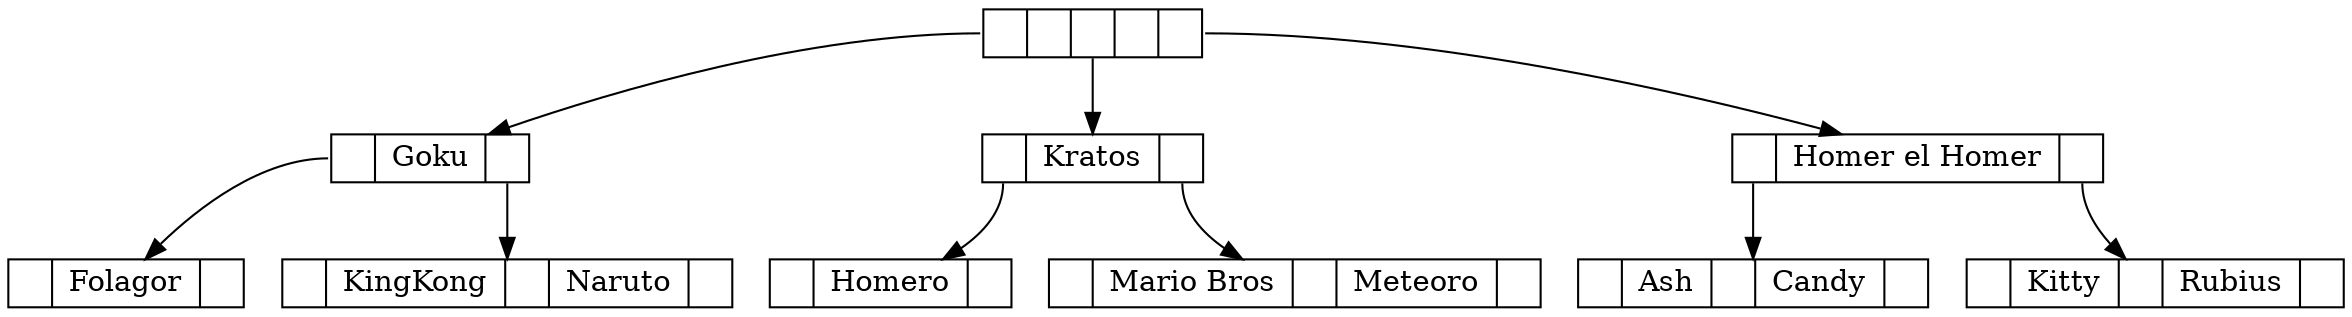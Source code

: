 digraph g {
 node [shape = record,height=.1];
"Nodo6cd1a20a-4a51-4ab2-ee6f-7a1bccbe72d0"[label="<P0>||<P1>||<P2>"];
"Nodo69a295f3-29e7-ae68-ea5b-fbbea5ebab03"[label="<P0>|Goku|<P1>"];
"Nodo5e55c1d7-5822-9fc3-60a0-6c62dac95f26"[label="<P0>|Folagor|<P1>"];
"Nodo69a295f3-29e7-ae68-ea5b-fbbea5ebab03":P0 -> "Nodo5e55c1d7-5822-9fc3-60a0-6c62dac95f26";
"Nodob413a74f-2ed4-94fc-b7cd-ce08da225c85"[label="<P0>|KingKong|<P1>|Naruto|<P2>"];
"Nodo69a295f3-29e7-ae68-ea5b-fbbea5ebab03":P1 -> "Nodob413a74f-2ed4-94fc-b7cd-ce08da225c85";
"Nodo6cd1a20a-4a51-4ab2-ee6f-7a1bccbe72d0":P0 -> "Nodo69a295f3-29e7-ae68-ea5b-fbbea5ebab03";
"Nodo5fc122d7-ed3e-f876-44cb-e6583961a00a"[label="<P0>|Kratos|<P1>"];
"Nodo5813da12-778a-900f-4e41-cd809f494924"[label="<P0>|Homero|<P1>"];
"Nodo5fc122d7-ed3e-f876-44cb-e6583961a00a":P0 -> "Nodo5813da12-778a-900f-4e41-cd809f494924";
"Nodoeb609467-cfe2-52d4-4fdc-18bc28d2b85b"[label="<P0>|Mario Bros|<P1>|Meteoro|<P2>"];
"Nodo5fc122d7-ed3e-f876-44cb-e6583961a00a":P1 -> "Nodoeb609467-cfe2-52d4-4fdc-18bc28d2b85b";
"Nodo6cd1a20a-4a51-4ab2-ee6f-7a1bccbe72d0":P1 -> "Nodo5fc122d7-ed3e-f876-44cb-e6583961a00a";
"Nodo3087c9bf-c02c-e017-c3fa-314a75b270c1"[label="<P0>|Homer el Homer|<P1>"];
"Nodo5f4ce622-87a7-6548-f810-d8207c54731c"[label="<P0>|Ash|<P1>|Candy|<P2>"];
"Nodo3087c9bf-c02c-e017-c3fa-314a75b270c1":P0 -> "Nodo5f4ce622-87a7-6548-f810-d8207c54731c";
"Nodo223c6b89-067c-2228-55f5-cd56028264c2"[label="<P0>|Kitty|<P1>|Rubius|<P2>"];
"Nodo3087c9bf-c02c-e017-c3fa-314a75b270c1":P1 -> "Nodo223c6b89-067c-2228-55f5-cd56028264c2";
"Nodo6cd1a20a-4a51-4ab2-ee6f-7a1bccbe72d0":P2 -> "Nodo3087c9bf-c02c-e017-c3fa-314a75b270c1";

}